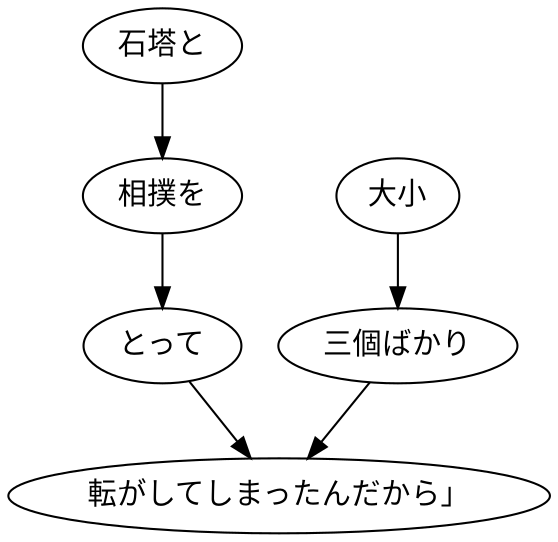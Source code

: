 digraph graph2496 {
	node0 [label="石塔と"];
	node1 [label="相撲を"];
	node2 [label="とって"];
	node3 [label="大小"];
	node4 [label="三個ばかり"];
	node5 [label="転がしてしまったんだから」"];
	node0 -> node1;
	node1 -> node2;
	node2 -> node5;
	node3 -> node4;
	node4 -> node5;
}
